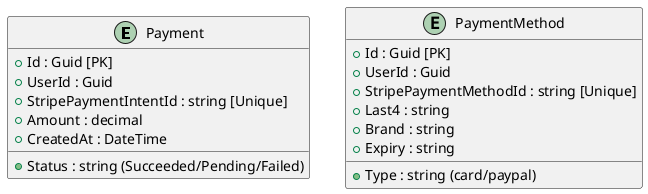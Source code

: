 @startuml name: "Payment"
entity Payment {
  +Id : Guid [PK]
  +UserId : Guid
  +StripePaymentIntentId : string [Unique]
  +Amount : decimal
  +Status : string (Succeeded/Pending/Failed)
  +CreatedAt : DateTime
}

entity PaymentMethod {
  +Id : Guid [PK]
  +UserId : Guid
  +StripePaymentMethodId : string [Unique]
  +Type : string (card/paypal)
  +Last4 : string
  +Brand : string
  +Expiry : string
}
@enduml